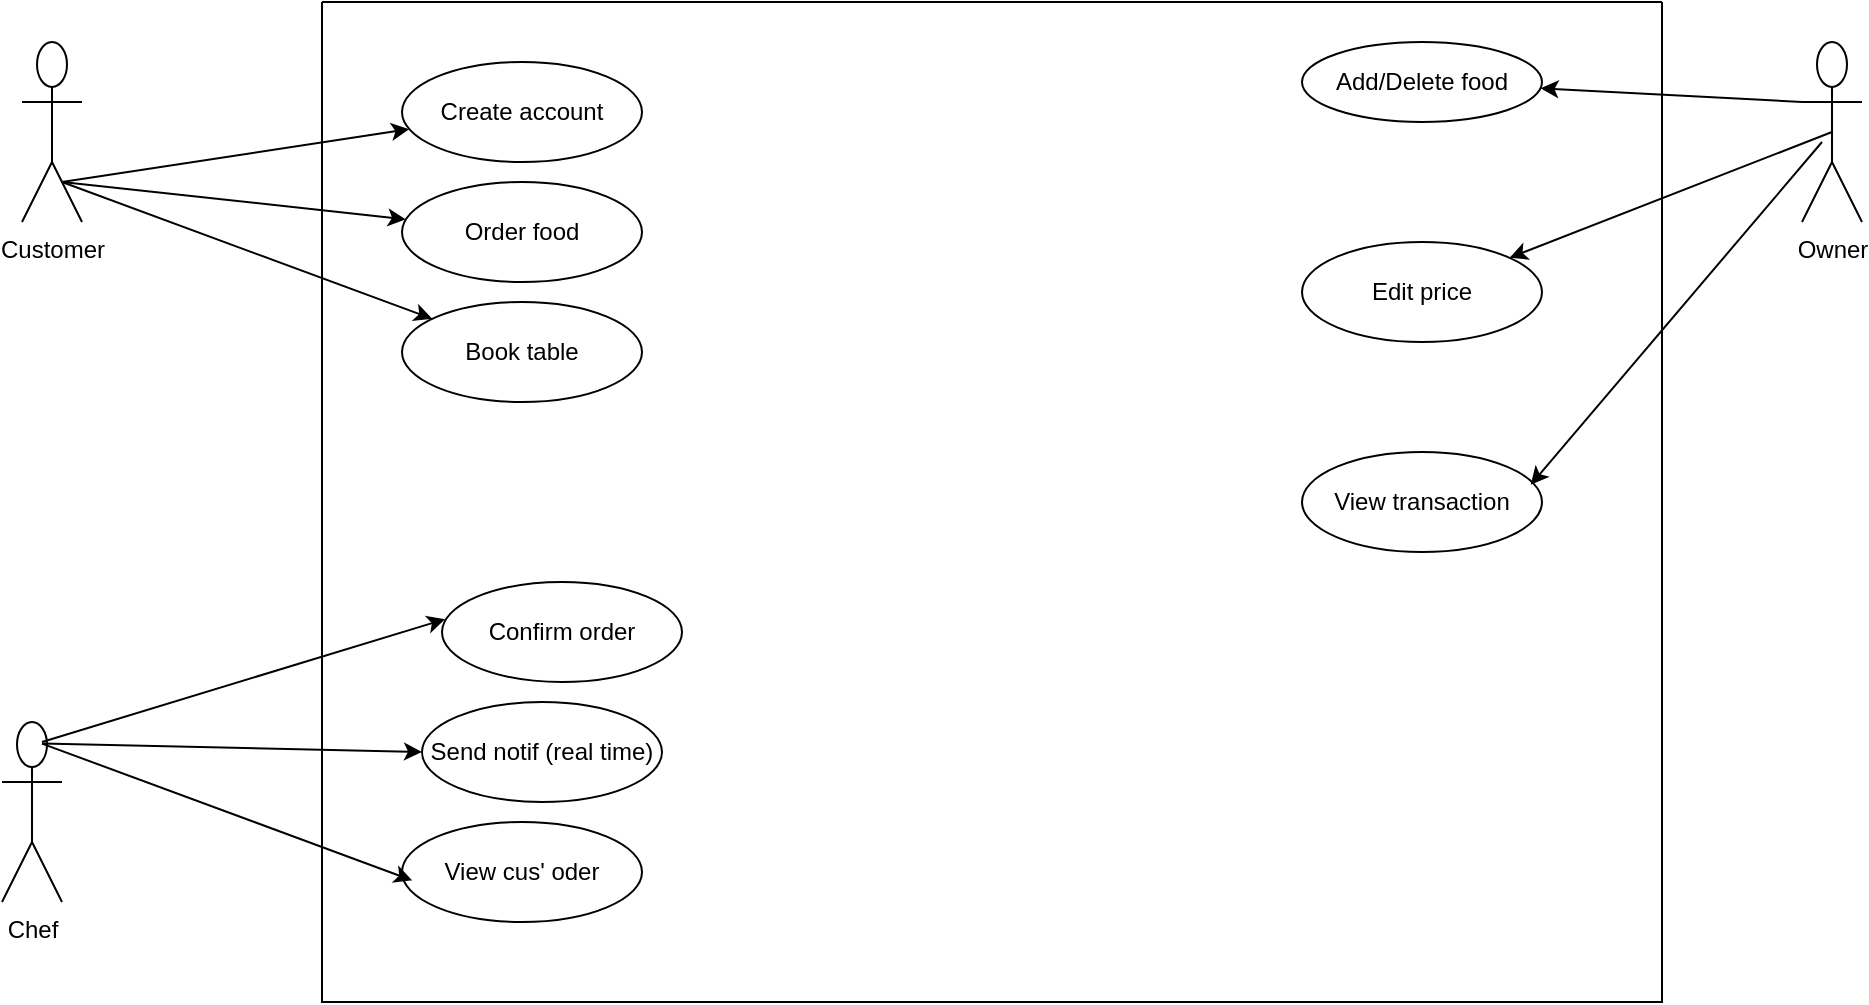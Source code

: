 <mxfile version="20.6.2" type="github">
  <diagram id="R2lEEEUBdFMjLlhIrx00" name="Page-1">
    <mxGraphModel dx="1446" dy="1339" grid="1" gridSize="10" guides="1" tooltips="1" connect="1" arrows="1" fold="1" page="0" pageScale="1" pageWidth="850" pageHeight="1100" math="0" shadow="0" extFonts="Permanent Marker^https://fonts.googleapis.com/css?family=Permanent+Marker">
      <root>
        <mxCell id="0" />
        <mxCell id="1" parent="0" />
        <mxCell id="aSBmCTzMzESJpeHtBVLZ-1" value="Customer&lt;br&gt;" style="shape=umlActor;verticalLabelPosition=bottom;verticalAlign=top;html=1;outlineConnect=0;shadow=0;" vertex="1" parent="1">
          <mxGeometry x="-230" y="-680" width="30" height="90" as="geometry" />
        </mxCell>
        <mxCell id="aSBmCTzMzESJpeHtBVLZ-2" value="Chef" style="shape=umlActor;verticalLabelPosition=bottom;verticalAlign=top;html=1;outlineConnect=0;shadow=0;" vertex="1" parent="1">
          <mxGeometry x="-240" y="-340" width="30" height="90" as="geometry" />
        </mxCell>
        <mxCell id="aSBmCTzMzESJpeHtBVLZ-3" value="Owner" style="shape=umlActor;verticalLabelPosition=bottom;verticalAlign=top;html=1;outlineConnect=0;shadow=0;" vertex="1" parent="1">
          <mxGeometry x="660" y="-680" width="30" height="90" as="geometry" />
        </mxCell>
        <mxCell id="aSBmCTzMzESJpeHtBVLZ-11" value="" style="swimlane;startSize=0;labelBorderColor=default;" vertex="1" parent="1">
          <mxGeometry x="-80" y="-700" width="670" height="500" as="geometry" />
        </mxCell>
        <mxCell id="aSBmCTzMzESJpeHtBVLZ-12" value="Create account" style="ellipse;labelBorderColor=none;verticalAlign=middle;html=1;whiteSpace=wrap;" vertex="1" parent="aSBmCTzMzESJpeHtBVLZ-11">
          <mxGeometry x="40" y="30" width="120" height="50" as="geometry" />
        </mxCell>
        <mxCell id="aSBmCTzMzESJpeHtBVLZ-13" value="Book table" style="ellipse;labelBorderColor=none;verticalAlign=middle;html=1;whiteSpace=wrap;" vertex="1" parent="aSBmCTzMzESJpeHtBVLZ-11">
          <mxGeometry x="40" y="150" width="120" height="50" as="geometry" />
        </mxCell>
        <mxCell id="aSBmCTzMzESJpeHtBVLZ-15" value="View cus&#39; oder" style="ellipse;labelBorderColor=none;verticalAlign=middle;html=1;whiteSpace=wrap;" vertex="1" parent="aSBmCTzMzESJpeHtBVLZ-11">
          <mxGeometry x="40" y="410" width="120" height="50" as="geometry" />
        </mxCell>
        <mxCell id="aSBmCTzMzESJpeHtBVLZ-16" value="View transaction" style="ellipse;labelBorderColor=none;verticalAlign=middle;html=1;whiteSpace=wrap;" vertex="1" parent="aSBmCTzMzESJpeHtBVLZ-11">
          <mxGeometry x="490" y="225" width="120" height="50" as="geometry" />
        </mxCell>
        <mxCell id="aSBmCTzMzESJpeHtBVLZ-17" value="Send notif (real time)" style="ellipse;labelBorderColor=none;verticalAlign=middle;html=1;whiteSpace=wrap;" vertex="1" parent="aSBmCTzMzESJpeHtBVLZ-11">
          <mxGeometry x="50" y="350" width="120" height="50" as="geometry" />
        </mxCell>
        <mxCell id="aSBmCTzMzESJpeHtBVLZ-18" value="Edit price" style="ellipse;labelBorderColor=none;verticalAlign=middle;html=1;whiteSpace=wrap;" vertex="1" parent="aSBmCTzMzESJpeHtBVLZ-11">
          <mxGeometry x="490" y="120" width="120" height="50" as="geometry" />
        </mxCell>
        <mxCell id="aSBmCTzMzESJpeHtBVLZ-19" value="Add/Delete food" style="ellipse;labelBorderColor=none;verticalAlign=middle;html=1;whiteSpace=wrap;" vertex="1" parent="aSBmCTzMzESJpeHtBVLZ-11">
          <mxGeometry x="490" y="20" width="120" height="40" as="geometry" />
        </mxCell>
        <mxCell id="aSBmCTzMzESJpeHtBVLZ-21" value="Confirm order" style="ellipse;labelBorderColor=none;verticalAlign=middle;html=1;whiteSpace=wrap;" vertex="1" parent="aSBmCTzMzESJpeHtBVLZ-11">
          <mxGeometry x="60" y="290" width="120" height="50" as="geometry" />
        </mxCell>
        <mxCell id="aSBmCTzMzESJpeHtBVLZ-20" value="Order food" style="ellipse;labelBorderColor=none;verticalAlign=middle;html=1;whiteSpace=wrap;" vertex="1" parent="aSBmCTzMzESJpeHtBVLZ-11">
          <mxGeometry x="40" y="90" width="120" height="50" as="geometry" />
        </mxCell>
        <mxCell id="aSBmCTzMzESJpeHtBVLZ-27" value="" style="endArrow=classic;html=1;rounded=0;" edge="1" parent="1" target="aSBmCTzMzESJpeHtBVLZ-12">
          <mxGeometry width="50" height="50" relative="1" as="geometry">
            <mxPoint x="-210" y="-610" as="sourcePoint" />
            <mxPoint x="-160" y="-660" as="targetPoint" />
            <Array as="points" />
          </mxGeometry>
        </mxCell>
        <mxCell id="aSBmCTzMzESJpeHtBVLZ-28" value="" style="endArrow=classic;html=1;rounded=0;" edge="1" parent="1" target="aSBmCTzMzESJpeHtBVLZ-20">
          <mxGeometry width="50" height="50" relative="1" as="geometry">
            <mxPoint x="-210" y="-610" as="sourcePoint" />
            <mxPoint x="-26.359" y="-626.424" as="targetPoint" />
            <Array as="points" />
          </mxGeometry>
        </mxCell>
        <mxCell id="aSBmCTzMzESJpeHtBVLZ-29" value="" style="endArrow=classic;html=1;rounded=0;" edge="1" parent="1" target="aSBmCTzMzESJpeHtBVLZ-13">
          <mxGeometry width="50" height="50" relative="1" as="geometry">
            <mxPoint x="-210" y="-610" as="sourcePoint" />
            <mxPoint x="-16.359" y="-616.424" as="targetPoint" />
            <Array as="points" />
          </mxGeometry>
        </mxCell>
        <mxCell id="aSBmCTzMzESJpeHtBVLZ-30" value="" style="endArrow=classic;html=1;rounded=0;" edge="1" parent="1">
          <mxGeometry width="50" height="50" relative="1" as="geometry">
            <mxPoint x="-220" y="-329.21" as="sourcePoint" />
            <mxPoint x="-34.888" y="-260.799" as="targetPoint" />
            <Array as="points" />
          </mxGeometry>
        </mxCell>
        <mxCell id="aSBmCTzMzESJpeHtBVLZ-31" value="" style="endArrow=classic;html=1;rounded=0;entryX=0;entryY=0.5;entryDx=0;entryDy=0;" edge="1" parent="1" target="aSBmCTzMzESJpeHtBVLZ-17">
          <mxGeometry width="50" height="50" relative="1" as="geometry">
            <mxPoint x="-220" y="-329.21" as="sourcePoint" />
            <mxPoint x="-34.888" y="-260.799" as="targetPoint" />
            <Array as="points" />
          </mxGeometry>
        </mxCell>
        <mxCell id="aSBmCTzMzESJpeHtBVLZ-32" value="" style="endArrow=classic;html=1;rounded=0;entryX=0.013;entryY=0.372;entryDx=0;entryDy=0;entryPerimeter=0;" edge="1" parent="1" target="aSBmCTzMzESJpeHtBVLZ-21">
          <mxGeometry width="50" height="50" relative="1" as="geometry">
            <mxPoint x="-220" y="-330" as="sourcePoint" />
            <mxPoint x="-20" y="-315" as="targetPoint" />
            <Array as="points" />
          </mxGeometry>
        </mxCell>
        <mxCell id="aSBmCTzMzESJpeHtBVLZ-33" value="" style="endArrow=classic;html=1;rounded=0;" edge="1" parent="1" target="aSBmCTzMzESJpeHtBVLZ-19">
          <mxGeometry width="50" height="50" relative="1" as="geometry">
            <mxPoint x="660" y="-650" as="sourcePoint" />
            <mxPoint x="710" y="-700" as="targetPoint" />
          </mxGeometry>
        </mxCell>
        <mxCell id="aSBmCTzMzESJpeHtBVLZ-34" value="" style="endArrow=classic;html=1;rounded=0;exitX=0.5;exitY=0.5;exitDx=0;exitDy=0;exitPerimeter=0;" edge="1" parent="1" source="aSBmCTzMzESJpeHtBVLZ-3" target="aSBmCTzMzESJpeHtBVLZ-18">
          <mxGeometry width="50" height="50" relative="1" as="geometry">
            <mxPoint x="670" y="-640" as="sourcePoint" />
            <mxPoint x="539.266" y="-646.881" as="targetPoint" />
          </mxGeometry>
        </mxCell>
        <mxCell id="aSBmCTzMzESJpeHtBVLZ-35" value="" style="endArrow=classic;html=1;rounded=0;entryX=0.953;entryY=0.328;entryDx=0;entryDy=0;entryPerimeter=0;" edge="1" parent="1" target="aSBmCTzMzESJpeHtBVLZ-16">
          <mxGeometry width="50" height="50" relative="1" as="geometry">
            <mxPoint x="670" y="-630" as="sourcePoint" />
            <mxPoint x="523.792" y="-562.09" as="targetPoint" />
          </mxGeometry>
        </mxCell>
      </root>
    </mxGraphModel>
  </diagram>
</mxfile>
